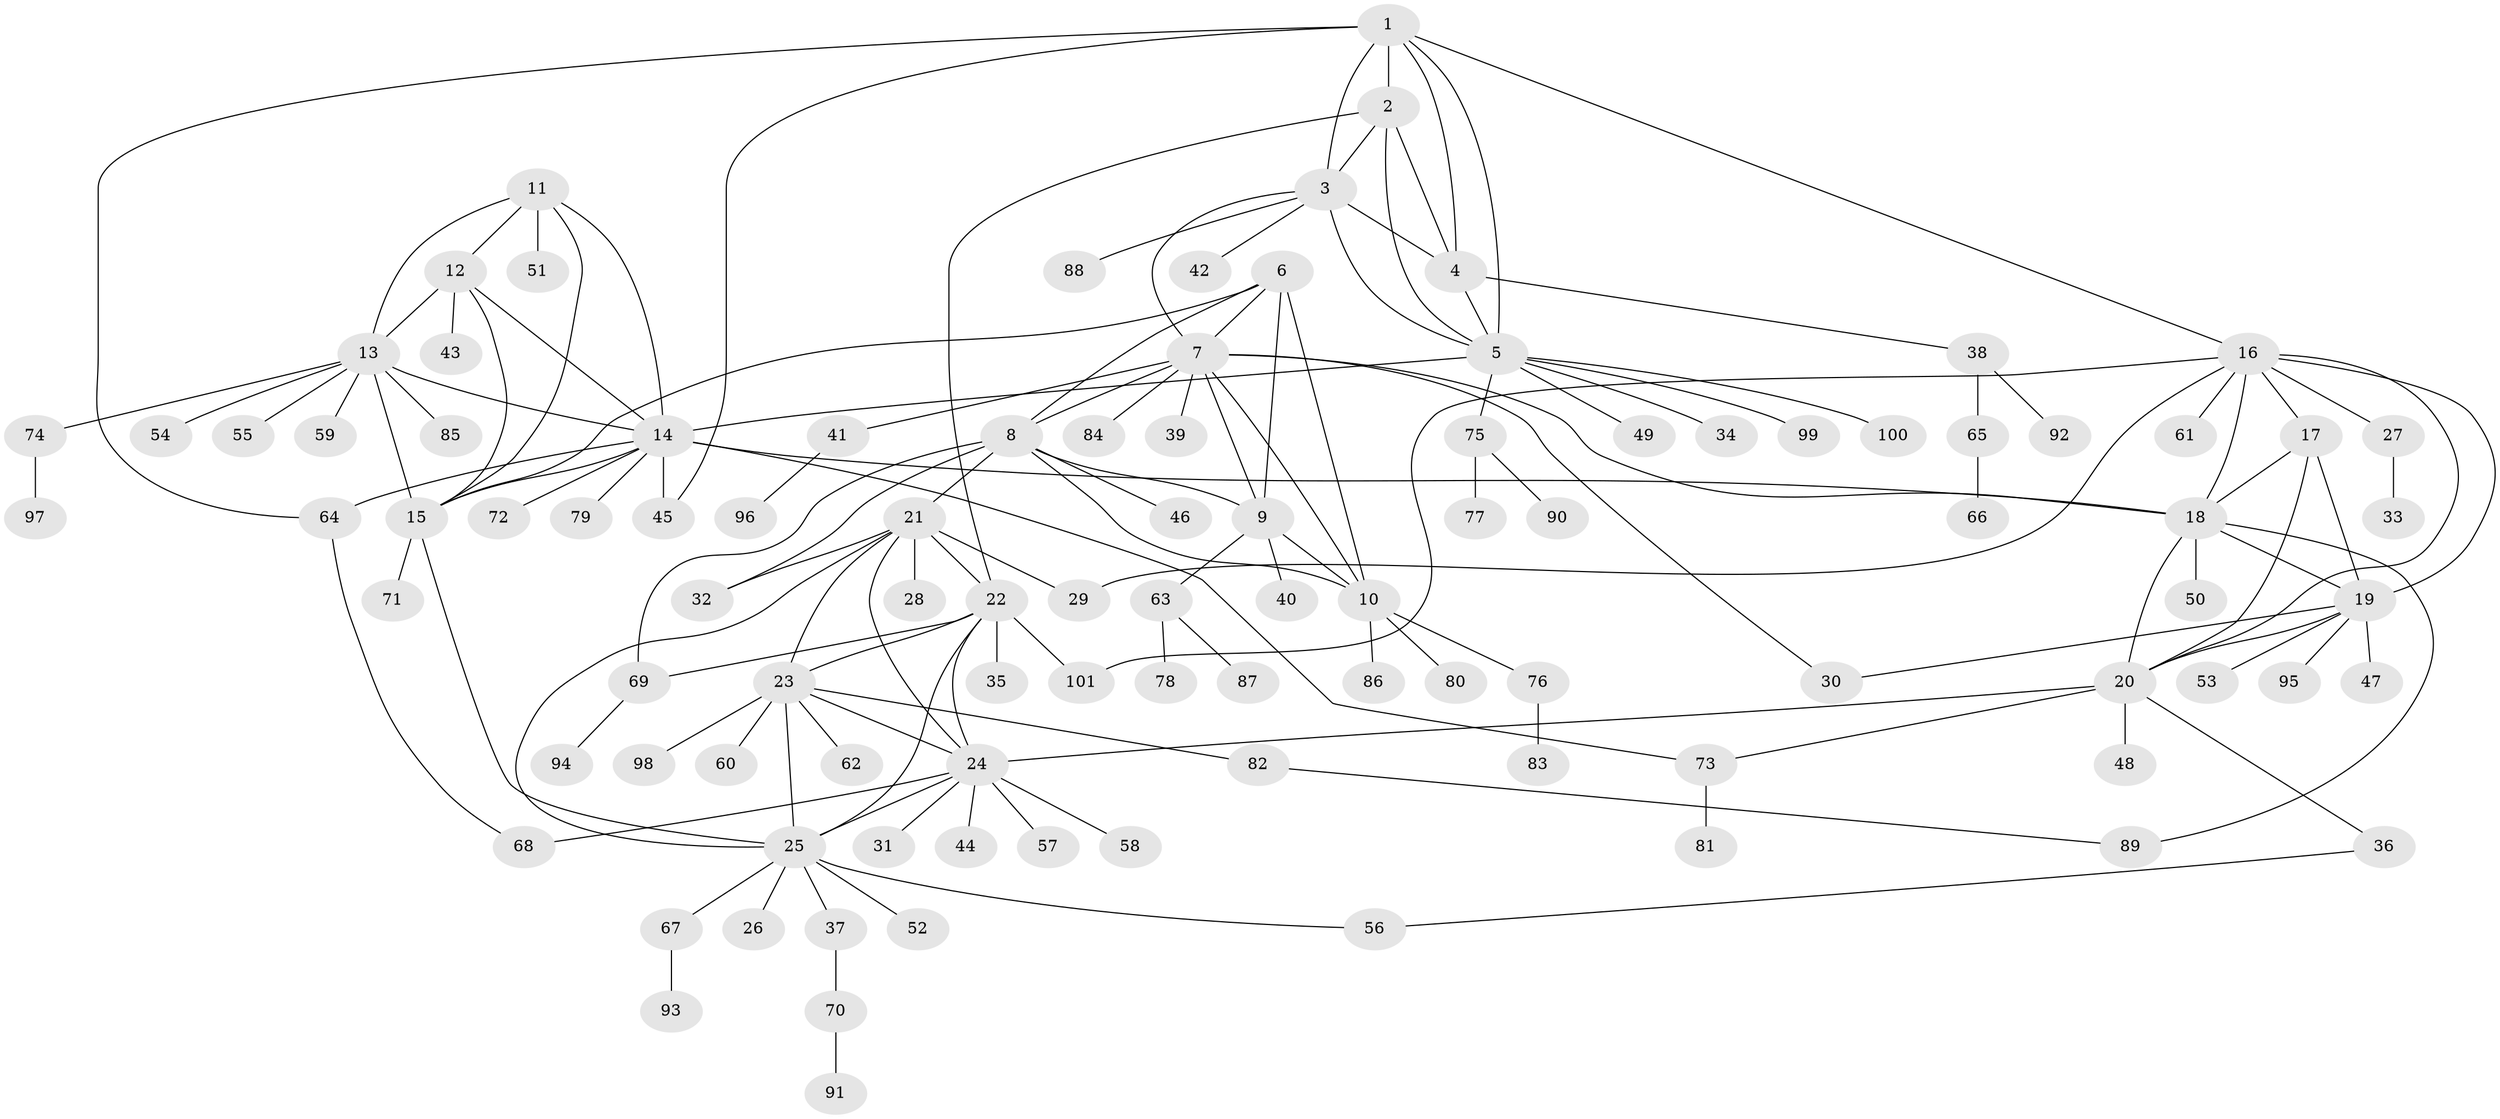 // coarse degree distribution, {7: 0.016666666666666666, 5: 0.05, 17: 0.016666666666666666, 6: 0.06666666666666667, 4: 0.03333333333333333, 3: 0.03333333333333333, 12: 0.016666666666666666, 9: 0.016666666666666666, 14: 0.016666666666666666, 8: 0.016666666666666666, 1: 0.5666666666666667, 2: 0.15}
// Generated by graph-tools (version 1.1) at 2025/19/03/04/25 18:19:49]
// undirected, 101 vertices, 147 edges
graph export_dot {
graph [start="1"]
  node [color=gray90,style=filled];
  1;
  2;
  3;
  4;
  5;
  6;
  7;
  8;
  9;
  10;
  11;
  12;
  13;
  14;
  15;
  16;
  17;
  18;
  19;
  20;
  21;
  22;
  23;
  24;
  25;
  26;
  27;
  28;
  29;
  30;
  31;
  32;
  33;
  34;
  35;
  36;
  37;
  38;
  39;
  40;
  41;
  42;
  43;
  44;
  45;
  46;
  47;
  48;
  49;
  50;
  51;
  52;
  53;
  54;
  55;
  56;
  57;
  58;
  59;
  60;
  61;
  62;
  63;
  64;
  65;
  66;
  67;
  68;
  69;
  70;
  71;
  72;
  73;
  74;
  75;
  76;
  77;
  78;
  79;
  80;
  81;
  82;
  83;
  84;
  85;
  86;
  87;
  88;
  89;
  90;
  91;
  92;
  93;
  94;
  95;
  96;
  97;
  98;
  99;
  100;
  101;
  1 -- 2;
  1 -- 3;
  1 -- 4;
  1 -- 5;
  1 -- 16;
  1 -- 45;
  1 -- 64;
  2 -- 3;
  2 -- 4;
  2 -- 5;
  2 -- 22;
  3 -- 4;
  3 -- 5;
  3 -- 7;
  3 -- 42;
  3 -- 88;
  4 -- 5;
  4 -- 38;
  5 -- 14;
  5 -- 34;
  5 -- 49;
  5 -- 75;
  5 -- 99;
  5 -- 100;
  6 -- 7;
  6 -- 8;
  6 -- 9;
  6 -- 10;
  6 -- 15;
  7 -- 8;
  7 -- 9;
  7 -- 10;
  7 -- 18;
  7 -- 30;
  7 -- 39;
  7 -- 41;
  7 -- 84;
  8 -- 9;
  8 -- 10;
  8 -- 21;
  8 -- 32;
  8 -- 46;
  8 -- 69;
  9 -- 10;
  9 -- 40;
  9 -- 63;
  10 -- 76;
  10 -- 80;
  10 -- 86;
  11 -- 12;
  11 -- 13;
  11 -- 14;
  11 -- 15;
  11 -- 51;
  12 -- 13;
  12 -- 14;
  12 -- 15;
  12 -- 43;
  13 -- 14;
  13 -- 15;
  13 -- 54;
  13 -- 55;
  13 -- 59;
  13 -- 74;
  13 -- 85;
  14 -- 15;
  14 -- 18;
  14 -- 45;
  14 -- 64;
  14 -- 72;
  14 -- 73;
  14 -- 79;
  15 -- 25;
  15 -- 71;
  16 -- 17;
  16 -- 18;
  16 -- 19;
  16 -- 20;
  16 -- 27;
  16 -- 29;
  16 -- 61;
  16 -- 101;
  17 -- 18;
  17 -- 19;
  17 -- 20;
  18 -- 19;
  18 -- 20;
  18 -- 50;
  18 -- 89;
  19 -- 20;
  19 -- 30;
  19 -- 47;
  19 -- 53;
  19 -- 95;
  20 -- 24;
  20 -- 36;
  20 -- 48;
  20 -- 73;
  21 -- 22;
  21 -- 23;
  21 -- 24;
  21 -- 25;
  21 -- 28;
  21 -- 29;
  21 -- 32;
  22 -- 23;
  22 -- 24;
  22 -- 25;
  22 -- 35;
  22 -- 69;
  22 -- 101;
  23 -- 24;
  23 -- 25;
  23 -- 60;
  23 -- 62;
  23 -- 82;
  23 -- 98;
  24 -- 25;
  24 -- 31;
  24 -- 44;
  24 -- 57;
  24 -- 58;
  24 -- 68;
  25 -- 26;
  25 -- 37;
  25 -- 52;
  25 -- 56;
  25 -- 67;
  27 -- 33;
  36 -- 56;
  37 -- 70;
  38 -- 65;
  38 -- 92;
  41 -- 96;
  63 -- 78;
  63 -- 87;
  64 -- 68;
  65 -- 66;
  67 -- 93;
  69 -- 94;
  70 -- 91;
  73 -- 81;
  74 -- 97;
  75 -- 77;
  75 -- 90;
  76 -- 83;
  82 -- 89;
}
